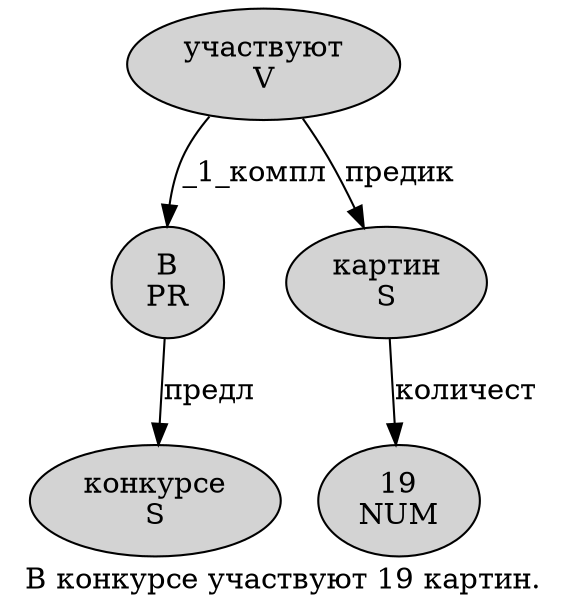 digraph SENTENCE_1421 {
	graph [label="В конкурсе участвуют 19 картин."]
	node [style=filled]
		0 [label="В
PR" color="" fillcolor=lightgray penwidth=1 shape=ellipse]
		1 [label="конкурсе
S" color="" fillcolor=lightgray penwidth=1 shape=ellipse]
		2 [label="участвуют
V" color="" fillcolor=lightgray penwidth=1 shape=ellipse]
		3 [label="19
NUM" color="" fillcolor=lightgray penwidth=1 shape=ellipse]
		4 [label="картин
S" color="" fillcolor=lightgray penwidth=1 shape=ellipse]
			0 -> 1 [label="предл"]
			4 -> 3 [label="количест"]
			2 -> 0 [label="_1_компл"]
			2 -> 4 [label="предик"]
}